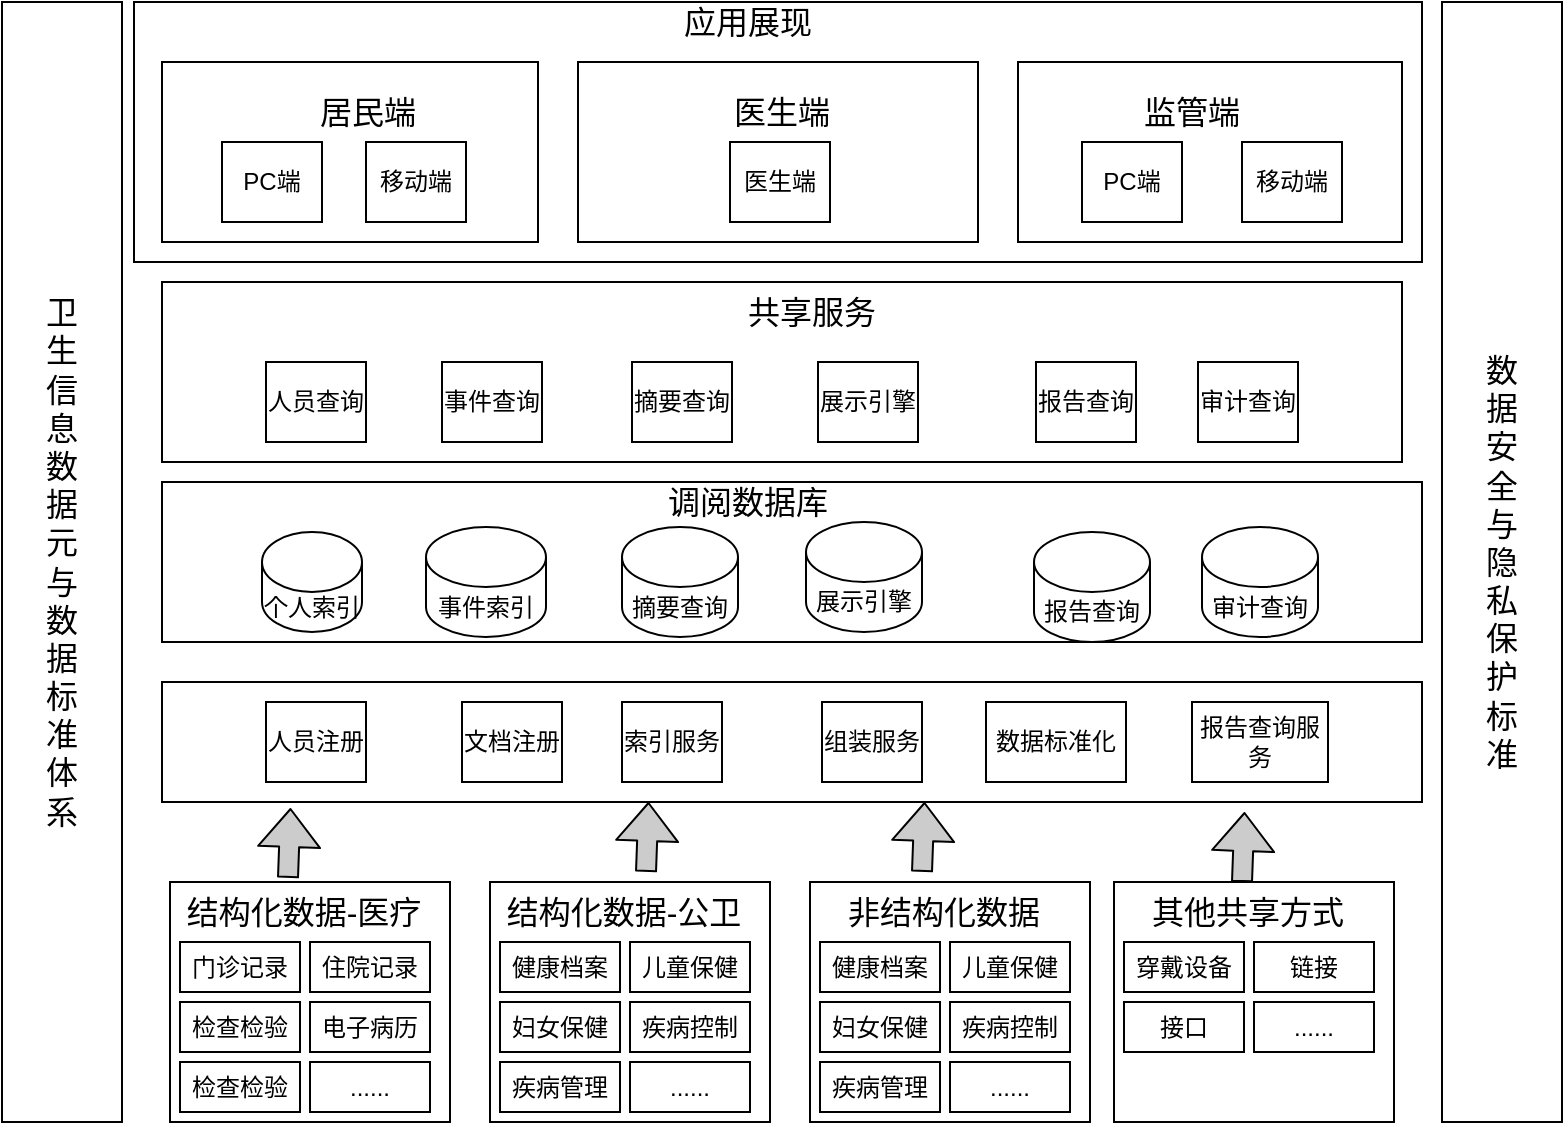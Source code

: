 <mxfile version="14.6.9" type="github">
  <diagram id="cCekQ415Pg1JoXyos1Rl" name="第 1 页">
    <mxGraphModel dx="1422" dy="772" grid="1" gridSize="10" guides="1" tooltips="1" connect="1" arrows="1" fold="1" page="1" pageScale="1" pageWidth="827" pageHeight="1169" math="0" shadow="0">
      <root>
        <mxCell id="0" />
        <mxCell id="1" parent="0" />
        <mxCell id="pOvYfX3GyNNsW5DPszu--1" value="&lt;font style=&quot;font-size: 16px&quot;&gt;卫&lt;br&gt;生&lt;br&gt;信&lt;br&gt;息&lt;br&gt;数&lt;br&gt;据&lt;br&gt;元&lt;br&gt;与&lt;br&gt;数&lt;br&gt;据&lt;br&gt;标&lt;br&gt;准&lt;br&gt;体&lt;br&gt;系&lt;/font&gt;" style="rounded=0;whiteSpace=wrap;html=1;" vertex="1" parent="1">
          <mxGeometry x="90" y="50" width="60" height="560" as="geometry" />
        </mxCell>
        <mxCell id="pOvYfX3GyNNsW5DPszu--2" value="&lt;font style=&quot;font-size: 16px&quot;&gt;数&lt;br&gt;据&lt;br&gt;安&lt;br&gt;全&lt;br&gt;与&lt;br&gt;隐&lt;br&gt;私&lt;br&gt;保&lt;br&gt;护&lt;br&gt;标&lt;br&gt;准&lt;/font&gt;" style="rounded=0;whiteSpace=wrap;html=1;" vertex="1" parent="1">
          <mxGeometry x="810" y="50" width="60" height="560" as="geometry" />
        </mxCell>
        <mxCell id="pOvYfX3GyNNsW5DPszu--3" value="" style="rounded=0;whiteSpace=wrap;html=1;" vertex="1" parent="1">
          <mxGeometry x="156" y="50" width="644" height="130" as="geometry" />
        </mxCell>
        <mxCell id="pOvYfX3GyNNsW5DPszu--4" value="" style="rounded=0;whiteSpace=wrap;html=1;" vertex="1" parent="1">
          <mxGeometry x="170" y="80" width="188" height="90" as="geometry" />
        </mxCell>
        <mxCell id="pOvYfX3GyNNsW5DPszu--5" value="PC端" style="rounded=0;whiteSpace=wrap;html=1;" vertex="1" parent="1">
          <mxGeometry x="200" y="120" width="50" height="40" as="geometry" />
        </mxCell>
        <mxCell id="pOvYfX3GyNNsW5DPszu--6" value="移动端" style="rounded=0;whiteSpace=wrap;html=1;" vertex="1" parent="1">
          <mxGeometry x="272" y="120" width="50" height="40" as="geometry" />
        </mxCell>
        <mxCell id="pOvYfX3GyNNsW5DPszu--7" value="居民端" style="text;html=1;strokeColor=none;fillColor=none;align=center;verticalAlign=middle;whiteSpace=wrap;rounded=0;fontSize=16;" vertex="1" parent="1">
          <mxGeometry x="228" y="90" width="90" height="30" as="geometry" />
        </mxCell>
        <mxCell id="pOvYfX3GyNNsW5DPszu--9" value="" style="rounded=0;whiteSpace=wrap;html=1;" vertex="1" parent="1">
          <mxGeometry x="378" y="80" width="200" height="90" as="geometry" />
        </mxCell>
        <mxCell id="pOvYfX3GyNNsW5DPszu--10" value="应用展现" style="text;html=1;strokeColor=none;fillColor=none;align=center;verticalAlign=middle;whiteSpace=wrap;rounded=0;fontSize=16;" vertex="1" parent="1">
          <mxGeometry x="420" y="50" width="86" height="20" as="geometry" />
        </mxCell>
        <mxCell id="pOvYfX3GyNNsW5DPszu--11" value="医生端" style="text;html=1;strokeColor=none;fillColor=none;align=center;verticalAlign=middle;whiteSpace=wrap;rounded=0;fontSize=16;" vertex="1" parent="1">
          <mxGeometry x="435" y="90" width="90" height="30" as="geometry" />
        </mxCell>
        <mxCell id="pOvYfX3GyNNsW5DPszu--12" value="医生端" style="rounded=0;whiteSpace=wrap;html=1;" vertex="1" parent="1">
          <mxGeometry x="454" y="120" width="50" height="40" as="geometry" />
        </mxCell>
        <mxCell id="pOvYfX3GyNNsW5DPszu--16" value="" style="rounded=0;whiteSpace=wrap;html=1;" vertex="1" parent="1">
          <mxGeometry x="598" y="80" width="192" height="90" as="geometry" />
        </mxCell>
        <mxCell id="pOvYfX3GyNNsW5DPszu--17" value="监管端" style="text;html=1;strokeColor=none;fillColor=none;align=center;verticalAlign=middle;whiteSpace=wrap;rounded=0;fontSize=16;" vertex="1" parent="1">
          <mxGeometry x="640" y="90" width="90" height="30" as="geometry" />
        </mxCell>
        <mxCell id="pOvYfX3GyNNsW5DPszu--18" value="PC端" style="rounded=0;whiteSpace=wrap;html=1;" vertex="1" parent="1">
          <mxGeometry x="630" y="120" width="50" height="40" as="geometry" />
        </mxCell>
        <mxCell id="pOvYfX3GyNNsW5DPszu--19" value="移动端" style="rounded=0;whiteSpace=wrap;html=1;" vertex="1" parent="1">
          <mxGeometry x="710" y="120" width="50" height="40" as="geometry" />
        </mxCell>
        <mxCell id="pOvYfX3GyNNsW5DPszu--20" value="" style="rounded=0;whiteSpace=wrap;html=1;fontSize=16;" vertex="1" parent="1">
          <mxGeometry x="170" y="190" width="620" height="90" as="geometry" />
        </mxCell>
        <mxCell id="pOvYfX3GyNNsW5DPszu--21" value="人员查询" style="rounded=0;whiteSpace=wrap;html=1;" vertex="1" parent="1">
          <mxGeometry x="222" y="230" width="50" height="40" as="geometry" />
        </mxCell>
        <mxCell id="pOvYfX3GyNNsW5DPszu--22" value="事件查询" style="rounded=0;whiteSpace=wrap;html=1;" vertex="1" parent="1">
          <mxGeometry x="310" y="230" width="50" height="40" as="geometry" />
        </mxCell>
        <mxCell id="pOvYfX3GyNNsW5DPszu--23" value="摘要查询" style="rounded=0;whiteSpace=wrap;html=1;" vertex="1" parent="1">
          <mxGeometry x="405" y="230" width="50" height="40" as="geometry" />
        </mxCell>
        <mxCell id="pOvYfX3GyNNsW5DPszu--24" value="展示引擎" style="rounded=0;whiteSpace=wrap;html=1;" vertex="1" parent="1">
          <mxGeometry x="498" y="230" width="50" height="40" as="geometry" />
        </mxCell>
        <mxCell id="pOvYfX3GyNNsW5DPszu--25" value="报告查询" style="rounded=0;whiteSpace=wrap;html=1;" vertex="1" parent="1">
          <mxGeometry x="607" y="230" width="50" height="40" as="geometry" />
        </mxCell>
        <mxCell id="pOvYfX3GyNNsW5DPszu--26" value="审计查询" style="rounded=0;whiteSpace=wrap;html=1;" vertex="1" parent="1">
          <mxGeometry x="688" y="230" width="50" height="40" as="geometry" />
        </mxCell>
        <mxCell id="pOvYfX3GyNNsW5DPszu--35" value="" style="rounded=0;whiteSpace=wrap;html=1;fontSize=16;" vertex="1" parent="1">
          <mxGeometry x="170" y="290" width="630" height="80" as="geometry" />
        </mxCell>
        <mxCell id="pOvYfX3GyNNsW5DPszu--36" value="个人索引" style="shape=cylinder3;whiteSpace=wrap;html=1;boundedLbl=1;backgroundOutline=1;size=15;fontSize=12;" vertex="1" parent="1">
          <mxGeometry x="220" y="315" width="50" height="50" as="geometry" />
        </mxCell>
        <mxCell id="pOvYfX3GyNNsW5DPszu--37" value="事件索引" style="shape=cylinder3;whiteSpace=wrap;html=1;boundedLbl=1;backgroundOutline=1;size=15;fontSize=12;" vertex="1" parent="1">
          <mxGeometry x="302" y="312.5" width="60" height="55" as="geometry" />
        </mxCell>
        <mxCell id="pOvYfX3GyNNsW5DPszu--38" value="摘要查询" style="shape=cylinder3;whiteSpace=wrap;html=1;boundedLbl=1;backgroundOutline=1;size=15;fontSize=12;" vertex="1" parent="1">
          <mxGeometry x="400" y="312.5" width="58" height="55" as="geometry" />
        </mxCell>
        <mxCell id="pOvYfX3GyNNsW5DPszu--39" value="展示引擎" style="shape=cylinder3;whiteSpace=wrap;html=1;boundedLbl=1;backgroundOutline=1;size=15;fontSize=12;" vertex="1" parent="1">
          <mxGeometry x="492" y="310" width="58" height="55" as="geometry" />
        </mxCell>
        <mxCell id="pOvYfX3GyNNsW5DPszu--40" value="报告查询" style="shape=cylinder3;whiteSpace=wrap;html=1;boundedLbl=1;backgroundOutline=1;size=15;fontSize=12;" vertex="1" parent="1">
          <mxGeometry x="606" y="315" width="58" height="55" as="geometry" />
        </mxCell>
        <mxCell id="pOvYfX3GyNNsW5DPszu--41" value="审计查询" style="shape=cylinder3;whiteSpace=wrap;html=1;boundedLbl=1;backgroundOutline=1;size=15;fontSize=12;" vertex="1" parent="1">
          <mxGeometry x="690" y="312.5" width="58" height="55" as="geometry" />
        </mxCell>
        <mxCell id="pOvYfX3GyNNsW5DPszu--42" value="" style="rounded=0;whiteSpace=wrap;html=1;fontSize=16;" vertex="1" parent="1">
          <mxGeometry x="170" y="390" width="630" height="60" as="geometry" />
        </mxCell>
        <mxCell id="pOvYfX3GyNNsW5DPszu--43" value="人员注册" style="rounded=0;whiteSpace=wrap;html=1;" vertex="1" parent="1">
          <mxGeometry x="222" y="400" width="50" height="40" as="geometry" />
        </mxCell>
        <mxCell id="pOvYfX3GyNNsW5DPszu--44" value="文档注册" style="rounded=0;whiteSpace=wrap;html=1;" vertex="1" parent="1">
          <mxGeometry x="320" y="400" width="50" height="40" as="geometry" />
        </mxCell>
        <mxCell id="pOvYfX3GyNNsW5DPszu--45" value="索引服务" style="rounded=0;whiteSpace=wrap;html=1;" vertex="1" parent="1">
          <mxGeometry x="400" y="400" width="50" height="40" as="geometry" />
        </mxCell>
        <mxCell id="pOvYfX3GyNNsW5DPszu--46" value="组装服务" style="rounded=0;whiteSpace=wrap;html=1;" vertex="1" parent="1">
          <mxGeometry x="500" y="400" width="50" height="40" as="geometry" />
        </mxCell>
        <mxCell id="pOvYfX3GyNNsW5DPszu--47" value="数据标准化" style="rounded=0;whiteSpace=wrap;html=1;" vertex="1" parent="1">
          <mxGeometry x="582" y="400" width="70" height="40" as="geometry" />
        </mxCell>
        <mxCell id="pOvYfX3GyNNsW5DPszu--48" value="报告查询服务" style="rounded=0;whiteSpace=wrap;html=1;" vertex="1" parent="1">
          <mxGeometry x="685" y="400" width="68" height="40" as="geometry" />
        </mxCell>
        <mxCell id="pOvYfX3GyNNsW5DPszu--50" value="" style="rounded=0;whiteSpace=wrap;html=1;fontSize=12;" vertex="1" parent="1">
          <mxGeometry x="174" y="490" width="140" height="120" as="geometry" />
        </mxCell>
        <mxCell id="pOvYfX3GyNNsW5DPszu--51" value="结构化数据-医疗" style="text;html=1;strokeColor=none;fillColor=none;align=center;verticalAlign=middle;whiteSpace=wrap;rounded=0;fontSize=16;" vertex="1" parent="1">
          <mxGeometry x="178" y="490" width="126" height="30" as="geometry" />
        </mxCell>
        <mxCell id="pOvYfX3GyNNsW5DPszu--52" value="门诊记录" style="rounded=0;whiteSpace=wrap;html=1;fontSize=12;" vertex="1" parent="1">
          <mxGeometry x="179" y="520" width="60" height="25" as="geometry" />
        </mxCell>
        <mxCell id="pOvYfX3GyNNsW5DPszu--53" value="住院记录" style="rounded=0;whiteSpace=wrap;html=1;fontSize=12;" vertex="1" parent="1">
          <mxGeometry x="244" y="520" width="60" height="25" as="geometry" />
        </mxCell>
        <mxCell id="pOvYfX3GyNNsW5DPszu--54" value="检查检验" style="rounded=0;whiteSpace=wrap;html=1;fontSize=12;" vertex="1" parent="1">
          <mxGeometry x="179" y="550" width="60" height="25" as="geometry" />
        </mxCell>
        <mxCell id="pOvYfX3GyNNsW5DPszu--55" value="电子病历" style="rounded=0;whiteSpace=wrap;html=1;fontSize=12;" vertex="1" parent="1">
          <mxGeometry x="244" y="550" width="60" height="25" as="geometry" />
        </mxCell>
        <mxCell id="pOvYfX3GyNNsW5DPszu--56" value="检查检验" style="rounded=0;whiteSpace=wrap;html=1;fontSize=12;" vertex="1" parent="1">
          <mxGeometry x="179" y="580" width="60" height="25" as="geometry" />
        </mxCell>
        <mxCell id="pOvYfX3GyNNsW5DPszu--57" value="......" style="rounded=0;whiteSpace=wrap;html=1;fontSize=12;" vertex="1" parent="1">
          <mxGeometry x="244" y="580" width="60" height="25" as="geometry" />
        </mxCell>
        <mxCell id="pOvYfX3GyNNsW5DPszu--58" value="" style="rounded=0;whiteSpace=wrap;html=1;fontSize=12;" vertex="1" parent="1">
          <mxGeometry x="334" y="490" width="140" height="120" as="geometry" />
        </mxCell>
        <mxCell id="pOvYfX3GyNNsW5DPszu--59" value="结构化数据-公卫" style="text;html=1;strokeColor=none;fillColor=none;align=center;verticalAlign=middle;whiteSpace=wrap;rounded=0;fontSize=16;" vertex="1" parent="1">
          <mxGeometry x="338" y="490" width="126" height="30" as="geometry" />
        </mxCell>
        <mxCell id="pOvYfX3GyNNsW5DPszu--60" value="健康档案" style="rounded=0;whiteSpace=wrap;html=1;fontSize=12;" vertex="1" parent="1">
          <mxGeometry x="339" y="520" width="60" height="25" as="geometry" />
        </mxCell>
        <mxCell id="pOvYfX3GyNNsW5DPszu--61" value="儿童保健" style="rounded=0;whiteSpace=wrap;html=1;fontSize=12;" vertex="1" parent="1">
          <mxGeometry x="404" y="520" width="60" height="25" as="geometry" />
        </mxCell>
        <mxCell id="pOvYfX3GyNNsW5DPszu--62" value="妇女保健" style="rounded=0;whiteSpace=wrap;html=1;fontSize=12;" vertex="1" parent="1">
          <mxGeometry x="339" y="550" width="60" height="25" as="geometry" />
        </mxCell>
        <mxCell id="pOvYfX3GyNNsW5DPszu--63" value="疾病控制" style="rounded=0;whiteSpace=wrap;html=1;fontSize=12;" vertex="1" parent="1">
          <mxGeometry x="404" y="550" width="60" height="25" as="geometry" />
        </mxCell>
        <mxCell id="pOvYfX3GyNNsW5DPszu--64" value="疾病管理" style="rounded=0;whiteSpace=wrap;html=1;fontSize=12;" vertex="1" parent="1">
          <mxGeometry x="339" y="580" width="60" height="25" as="geometry" />
        </mxCell>
        <mxCell id="pOvYfX3GyNNsW5DPszu--65" value="......" style="rounded=0;whiteSpace=wrap;html=1;fontSize=12;" vertex="1" parent="1">
          <mxGeometry x="404" y="580" width="60" height="25" as="geometry" />
        </mxCell>
        <mxCell id="pOvYfX3GyNNsW5DPszu--66" value="" style="rounded=0;whiteSpace=wrap;html=1;fontSize=12;" vertex="1" parent="1">
          <mxGeometry x="494" y="490" width="140" height="120" as="geometry" />
        </mxCell>
        <mxCell id="pOvYfX3GyNNsW5DPszu--67" value="非结构化数据" style="text;html=1;strokeColor=none;fillColor=none;align=center;verticalAlign=middle;whiteSpace=wrap;rounded=0;fontSize=16;" vertex="1" parent="1">
          <mxGeometry x="498" y="490" width="126" height="30" as="geometry" />
        </mxCell>
        <mxCell id="pOvYfX3GyNNsW5DPszu--68" value="健康档案" style="rounded=0;whiteSpace=wrap;html=1;fontSize=12;" vertex="1" parent="1">
          <mxGeometry x="499" y="520" width="60" height="25" as="geometry" />
        </mxCell>
        <mxCell id="pOvYfX3GyNNsW5DPszu--69" value="儿童保健" style="rounded=0;whiteSpace=wrap;html=1;fontSize=12;" vertex="1" parent="1">
          <mxGeometry x="564" y="520" width="60" height="25" as="geometry" />
        </mxCell>
        <mxCell id="pOvYfX3GyNNsW5DPszu--70" value="妇女保健" style="rounded=0;whiteSpace=wrap;html=1;fontSize=12;" vertex="1" parent="1">
          <mxGeometry x="499" y="550" width="60" height="25" as="geometry" />
        </mxCell>
        <mxCell id="pOvYfX3GyNNsW5DPszu--71" value="疾病控制" style="rounded=0;whiteSpace=wrap;html=1;fontSize=12;" vertex="1" parent="1">
          <mxGeometry x="564" y="550" width="60" height="25" as="geometry" />
        </mxCell>
        <mxCell id="pOvYfX3GyNNsW5DPszu--72" value="疾病管理" style="rounded=0;whiteSpace=wrap;html=1;fontSize=12;" vertex="1" parent="1">
          <mxGeometry x="499" y="580" width="60" height="25" as="geometry" />
        </mxCell>
        <mxCell id="pOvYfX3GyNNsW5DPszu--73" value="......" style="rounded=0;whiteSpace=wrap;html=1;fontSize=12;" vertex="1" parent="1">
          <mxGeometry x="564" y="580" width="60" height="25" as="geometry" />
        </mxCell>
        <mxCell id="pOvYfX3GyNNsW5DPszu--74" value="" style="rounded=0;whiteSpace=wrap;html=1;fontSize=12;" vertex="1" parent="1">
          <mxGeometry x="646" y="490" width="140" height="120" as="geometry" />
        </mxCell>
        <mxCell id="pOvYfX3GyNNsW5DPszu--75" value="其他共享方式" style="text;html=1;strokeColor=none;fillColor=none;align=center;verticalAlign=middle;whiteSpace=wrap;rounded=0;fontSize=16;" vertex="1" parent="1">
          <mxGeometry x="650" y="490" width="126" height="30" as="geometry" />
        </mxCell>
        <mxCell id="pOvYfX3GyNNsW5DPszu--76" value="穿戴设备" style="rounded=0;whiteSpace=wrap;html=1;fontSize=12;" vertex="1" parent="1">
          <mxGeometry x="651" y="520" width="60" height="25" as="geometry" />
        </mxCell>
        <mxCell id="pOvYfX3GyNNsW5DPszu--77" value="链接" style="rounded=0;whiteSpace=wrap;html=1;fontSize=12;" vertex="1" parent="1">
          <mxGeometry x="716" y="520" width="60" height="25" as="geometry" />
        </mxCell>
        <mxCell id="pOvYfX3GyNNsW5DPszu--78" value="接口" style="rounded=0;whiteSpace=wrap;html=1;fontSize=12;" vertex="1" parent="1">
          <mxGeometry x="651" y="550" width="60" height="25" as="geometry" />
        </mxCell>
        <mxCell id="pOvYfX3GyNNsW5DPszu--81" value="......" style="rounded=0;whiteSpace=wrap;html=1;fontSize=12;" vertex="1" parent="1">
          <mxGeometry x="716" y="550" width="60" height="25" as="geometry" />
        </mxCell>
        <mxCell id="pOvYfX3GyNNsW5DPszu--82" value="共享服务" style="text;html=1;strokeColor=none;fillColor=none;align=center;verticalAlign=middle;whiteSpace=wrap;rounded=0;fontSize=16;" vertex="1" parent="1">
          <mxGeometry x="450" y="190" width="90" height="30" as="geometry" />
        </mxCell>
        <mxCell id="pOvYfX3GyNNsW5DPszu--83" value="调阅数据库" style="text;html=1;strokeColor=none;fillColor=none;align=center;verticalAlign=middle;whiteSpace=wrap;rounded=0;fontSize=16;" vertex="1" parent="1">
          <mxGeometry x="418" y="285" width="90" height="30" as="geometry" />
        </mxCell>
        <mxCell id="pOvYfX3GyNNsW5DPszu--86" value="" style="shape=flexArrow;endArrow=classic;html=1;fontSize=12;fillColor=#CCCCCC;exitX=0.365;exitY=-0.167;exitDx=0;exitDy=0;exitPerimeter=0;entryX=0.102;entryY=1.05;entryDx=0;entryDy=0;entryPerimeter=0;" edge="1" parent="1" target="pOvYfX3GyNNsW5DPszu--42">
          <mxGeometry width="50" height="50" relative="1" as="geometry">
            <mxPoint x="232.99" y="487.99" as="sourcePoint" />
            <mxPoint x="240" y="460" as="targetPoint" />
          </mxGeometry>
        </mxCell>
        <mxCell id="pOvYfX3GyNNsW5DPszu--89" value="" style="shape=flexArrow;endArrow=classic;html=1;fontSize=12;fillColor=#CCCCCC;exitX=0.365;exitY=-0.167;exitDx=0;exitDy=0;exitPerimeter=0;entryX=0.102;entryY=1.05;entryDx=0;entryDy=0;entryPerimeter=0;" edge="1" parent="1">
          <mxGeometry width="50" height="50" relative="1" as="geometry">
            <mxPoint x="412" y="484.99" as="sourcePoint" />
            <mxPoint x="413.27" y="450" as="targetPoint" />
          </mxGeometry>
        </mxCell>
        <mxCell id="pOvYfX3GyNNsW5DPszu--90" value="" style="shape=flexArrow;endArrow=classic;html=1;fontSize=12;fillColor=#CCCCCC;exitX=0.365;exitY=-0.167;exitDx=0;exitDy=0;exitPerimeter=0;entryX=0.102;entryY=1.05;entryDx=0;entryDy=0;entryPerimeter=0;" edge="1" parent="1">
          <mxGeometry width="50" height="50" relative="1" as="geometry">
            <mxPoint x="550" y="484.99" as="sourcePoint" />
            <mxPoint x="551.27" y="450" as="targetPoint" />
          </mxGeometry>
        </mxCell>
        <mxCell id="pOvYfX3GyNNsW5DPszu--91" value="" style="shape=flexArrow;endArrow=classic;html=1;fontSize=12;fillColor=#CCCCCC;exitX=0.365;exitY=-0.167;exitDx=0;exitDy=0;exitPerimeter=0;entryX=0.102;entryY=1.05;entryDx=0;entryDy=0;entryPerimeter=0;" edge="1" parent="1">
          <mxGeometry width="50" height="50" relative="1" as="geometry">
            <mxPoint x="710" y="490" as="sourcePoint" />
            <mxPoint x="711.27" y="455.01" as="targetPoint" />
          </mxGeometry>
        </mxCell>
      </root>
    </mxGraphModel>
  </diagram>
</mxfile>

